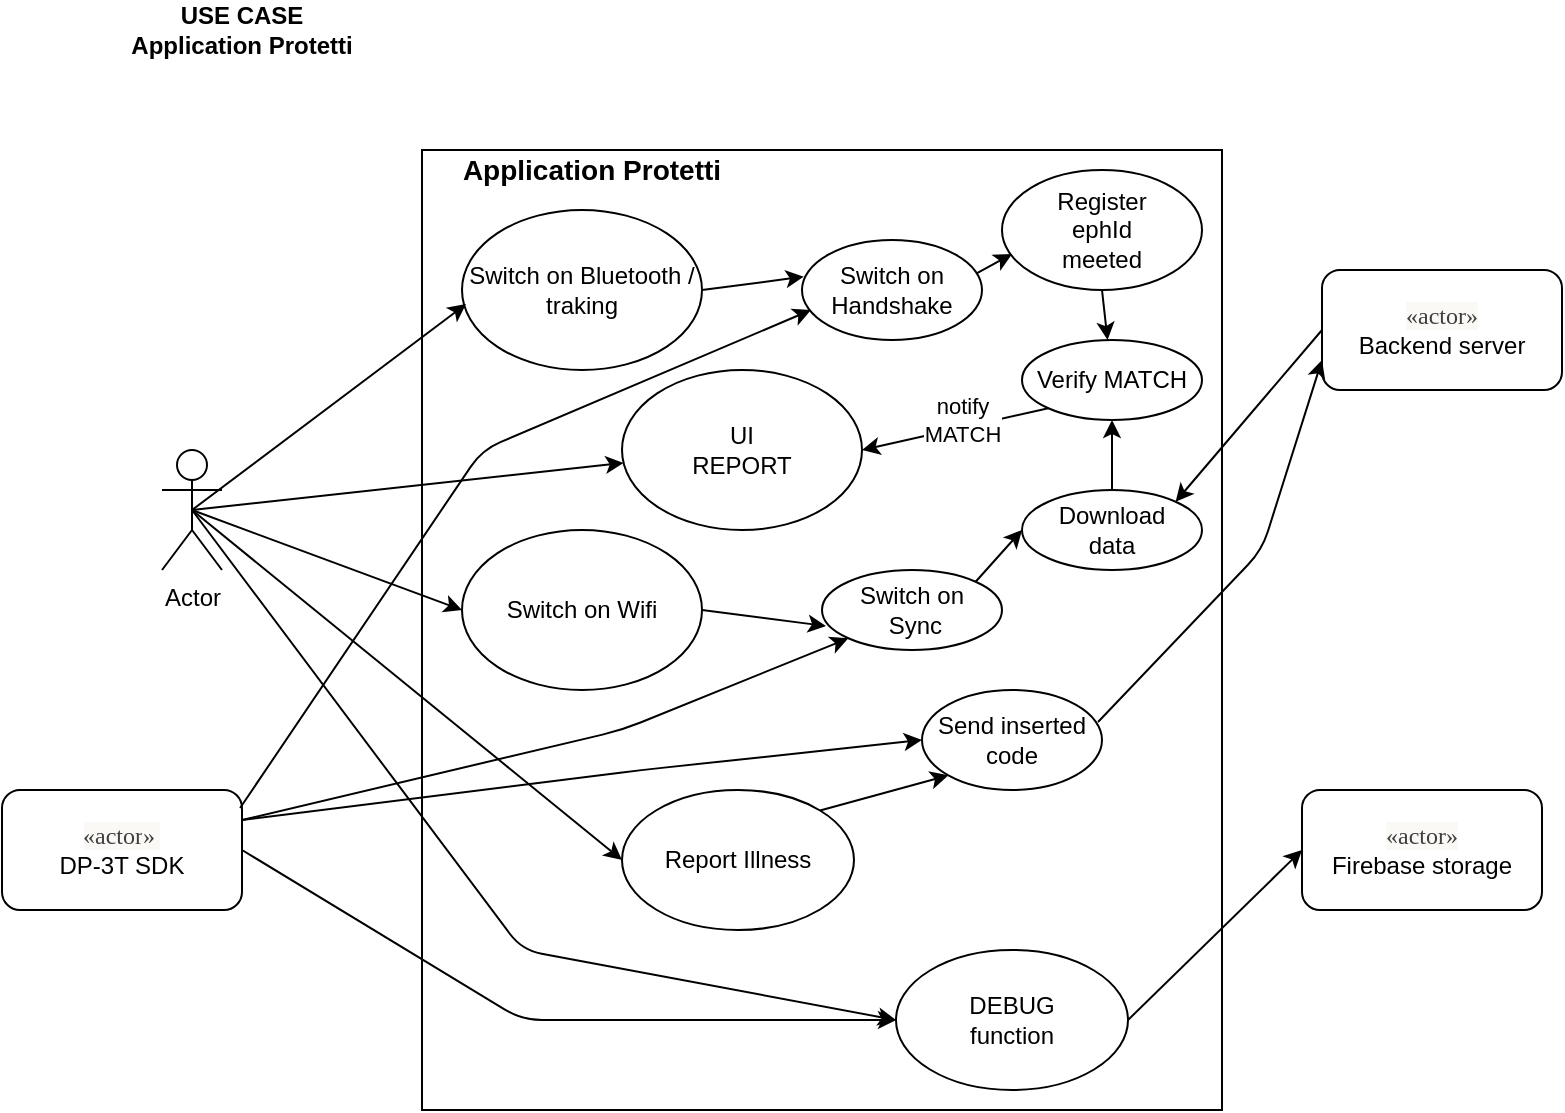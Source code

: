 <mxfile version="13.0.9" type="google"><diagram id="h_8oGnW9P9lQt5fAS8KY" name="Page-1"><mxGraphModel dx="1990" dy="769" grid="1" gridSize="10" guides="1" tooltips="1" connect="1" arrows="1" fold="1" page="1" pageScale="1" pageWidth="827" pageHeight="1169" math="0" shadow="0"><root><mxCell id="0"/><mxCell id="1" parent="0"/><mxCell id="e3-DG2b1zYi9i2cdS-66-1" value="Actor" style="shape=umlActor;verticalLabelPosition=bottom;labelBackgroundColor=#ffffff;verticalAlign=top;html=1;outlineConnect=0;" parent="1" vertex="1"><mxGeometry x="110" y="240" width="30" height="60" as="geometry"/></mxCell><mxCell id="e3-DG2b1zYi9i2cdS-66-2" value="&lt;font&gt;&lt;span style=&quot;font-size: 12px ; color: rgb(62 , 63 , 62) ; font-family: &amp;#34;crimson text&amp;#34; , &amp;#34;garamond&amp;#34; , &amp;#34;times new roman&amp;#34; , serif ; text-align: left ; background-color: rgb(250 , 249 , 246)&quot;&gt;«actor&lt;/span&gt;&lt;span style=&quot;color: rgb(62 , 63 , 62) ; font-family: &amp;#34;crimson text&amp;#34; , &amp;#34;garamond&amp;#34; , &amp;#34;times new roman&amp;#34; , serif ; text-align: left ; background-color: rgb(250 , 249 , 246)&quot;&gt;&lt;font style=&quot;font-size: 12px&quot;&gt;»&lt;/font&gt;&lt;/span&gt;&lt;span style=&quot;font-size: 12px ; color: rgb(62 , 63 , 62) ; font-family: &amp;#34;crimson text&amp;#34; , &amp;#34;garamond&amp;#34; , &amp;#34;times new roman&amp;#34; , serif ; text-align: left ; background-color: rgb(250 , 249 , 246)&quot;&gt;&amp;nbsp;&lt;br&gt;&lt;/span&gt;DP-3T SDK&lt;/font&gt;" style="rounded=1;whiteSpace=wrap;html=1;" parent="1" vertex="1"><mxGeometry x="30" y="410" width="120" height="60" as="geometry"/></mxCell><mxCell id="e3-DG2b1zYi9i2cdS-66-3" value="" style="rounded=0;whiteSpace=wrap;html=1;" parent="1" vertex="1"><mxGeometry x="240" y="90" width="400" height="480" as="geometry"/></mxCell><mxCell id="e3-DG2b1zYi9i2cdS-66-4" value="Switch on Bluetooth / traking" style="ellipse;whiteSpace=wrap;html=1;" parent="1" vertex="1"><mxGeometry x="260" y="120" width="120" height="80" as="geometry"/></mxCell><mxCell id="e3-DG2b1zYi9i2cdS-66-5" value="" style="endArrow=classic;html=1;entryX=0.017;entryY=0.588;entryDx=0;entryDy=0;entryPerimeter=0;exitX=0.5;exitY=0.5;exitDx=0;exitDy=0;exitPerimeter=0;" parent="1" source="e3-DG2b1zYi9i2cdS-66-1" target="e3-DG2b1zYi9i2cdS-66-4" edge="1"><mxGeometry width="50" height="50" relative="1" as="geometry"><mxPoint x="340" y="380" as="sourcePoint"/><mxPoint x="390" y="330" as="targetPoint"/></mxGeometry></mxCell><mxCell id="e3-DG2b1zYi9i2cdS-66-6" value="" style="endArrow=classic;html=1;entryX=0.05;entryY=0.7;entryDx=0;entryDy=0;exitX=0.992;exitY=0.15;exitDx=0;exitDy=0;exitPerimeter=0;entryPerimeter=0;" parent="1" source="e3-DG2b1zYi9i2cdS-66-2" target="e3-DG2b1zYi9i2cdS-66-7" edge="1"><mxGeometry width="50" height="50" relative="1" as="geometry"><mxPoint x="135" y="280" as="sourcePoint"/><mxPoint x="272.04" y="177.04" as="targetPoint"/><Array as="points"><mxPoint x="270" y="240"/></Array></mxGeometry></mxCell><mxCell id="e3-DG2b1zYi9i2cdS-66-7" value="Switch on&lt;br&gt;Handshake" style="ellipse;whiteSpace=wrap;html=1;" parent="1" vertex="1"><mxGeometry x="430" y="135" width="90" height="50" as="geometry"/></mxCell><mxCell id="e3-DG2b1zYi9i2cdS-66-8" value="Register&lt;br&gt;ephId&lt;br&gt;meeted" style="ellipse;whiteSpace=wrap;html=1;" parent="1" vertex="1"><mxGeometry x="530" y="100" width="100" height="60" as="geometry"/></mxCell><mxCell id="e3-DG2b1zYi9i2cdS-66-9" value="" style="endArrow=classic;html=1;entryX=0.01;entryY=0.367;entryDx=0;entryDy=0;entryPerimeter=0;exitX=1;exitY=0.5;exitDx=0;exitDy=0;" parent="1" source="e3-DG2b1zYi9i2cdS-66-4" target="e3-DG2b1zYi9i2cdS-66-7" edge="1"><mxGeometry width="50" height="50" relative="1" as="geometry"><mxPoint x="135" y="280" as="sourcePoint"/><mxPoint x="272.04" y="177.04" as="targetPoint"/></mxGeometry></mxCell><mxCell id="e3-DG2b1zYi9i2cdS-66-10" value="" style="endArrow=classic;html=1;entryX=0.05;entryY=0.7;entryDx=0;entryDy=0;entryPerimeter=0;exitX=0.97;exitY=0.333;exitDx=0;exitDy=0;exitPerimeter=0;" parent="1" source="e3-DG2b1zYi9i2cdS-66-7" target="e3-DG2b1zYi9i2cdS-66-8" edge="1"><mxGeometry width="50" height="50" relative="1" as="geometry"><mxPoint x="145" y="290" as="sourcePoint"/><mxPoint x="282.04" y="187.04" as="targetPoint"/></mxGeometry></mxCell><mxCell id="e3-DG2b1zYi9i2cdS-66-11" value="Switch on Wifi" style="ellipse;whiteSpace=wrap;html=1;" parent="1" vertex="1"><mxGeometry x="260" y="280" width="120" height="80" as="geometry"/></mxCell><mxCell id="e3-DG2b1zYi9i2cdS-66-12" value="" style="endArrow=classic;html=1;exitX=1;exitY=0.25;exitDx=0;exitDy=0;entryX=0;entryY=1;entryDx=0;entryDy=0;" parent="1" source="e3-DG2b1zYi9i2cdS-66-2" target="e3-DG2b1zYi9i2cdS-66-14" edge="1"><mxGeometry width="50" height="50" relative="1" as="geometry"><mxPoint x="189.04" y="399" as="sourcePoint"/><mxPoint x="190" y="450" as="targetPoint"/><Array as="points"><mxPoint x="340" y="380"/></Array></mxGeometry></mxCell><mxCell id="e3-DG2b1zYi9i2cdS-66-13" value="" style="endArrow=classic;html=1;entryX=0;entryY=0.5;entryDx=0;entryDy=0;exitX=0.5;exitY=0.5;exitDx=0;exitDy=0;exitPerimeter=0;" parent="1" source="e3-DG2b1zYi9i2cdS-66-1" target="e3-DG2b1zYi9i2cdS-66-11" edge="1"><mxGeometry width="50" height="50" relative="1" as="geometry"><mxPoint x="135" y="280" as="sourcePoint"/><mxPoint x="272.04" y="177.04" as="targetPoint"/></mxGeometry></mxCell><mxCell id="e3-DG2b1zYi9i2cdS-66-14" value="Switch on&lt;br&gt;&amp;nbsp;Sync" style="ellipse;whiteSpace=wrap;html=1;" parent="1" vertex="1"><mxGeometry x="440" y="300" width="90" height="40" as="geometry"/></mxCell><mxCell id="e3-DG2b1zYi9i2cdS-66-15" value="" style="endArrow=classic;html=1;entryX=0.022;entryY=0.7;entryDx=0;entryDy=0;exitX=1;exitY=0.5;exitDx=0;exitDy=0;entryPerimeter=0;" parent="1" source="e3-DG2b1zYi9i2cdS-66-11" target="e3-DG2b1zYi9i2cdS-66-14" edge="1"><mxGeometry width="50" height="50" relative="1" as="geometry"><mxPoint x="135" y="280" as="sourcePoint"/><mxPoint x="290" y="300" as="targetPoint"/></mxGeometry></mxCell><mxCell id="e3-DG2b1zYi9i2cdS-66-16" value="&lt;span style=&quot;color: rgb(62 , 63 , 62) ; font-family: &amp;#34;crimson text&amp;#34; , &amp;#34;garamond&amp;#34; , &amp;#34;times new roman&amp;#34; , serif ; text-align: left ; background-color: rgb(250 , 249 , 246)&quot;&gt;«actor&lt;/span&gt;&lt;span style=&quot;color: rgb(62 , 63 , 62) ; font-family: &amp;#34;crimson text&amp;#34; , &amp;#34;garamond&amp;#34; , &amp;#34;times new roman&amp;#34; , serif ; text-align: left ; background-color: rgb(250 , 249 , 246)&quot;&gt;»&lt;br&gt;&lt;/span&gt;Backend server" style="rounded=1;whiteSpace=wrap;html=1;" parent="1" vertex="1"><mxGeometry x="690" y="150" width="120" height="60" as="geometry"/></mxCell><mxCell id="e3-DG2b1zYi9i2cdS-66-17" value="Download&lt;br&gt;data" style="ellipse;whiteSpace=wrap;html=1;" parent="1" vertex="1"><mxGeometry x="540" y="260" width="90" height="40" as="geometry"/></mxCell><mxCell id="e3-DG2b1zYi9i2cdS-66-18" value="" style="endArrow=classic;html=1;entryX=1;entryY=0;entryDx=0;entryDy=0;exitX=0;exitY=0.5;exitDx=0;exitDy=0;" parent="1" source="e3-DG2b1zYi9i2cdS-66-16" target="e3-DG2b1zYi9i2cdS-66-17" edge="1"><mxGeometry width="50" height="50" relative="1" as="geometry"><mxPoint x="517" y="189.98" as="sourcePoint"/><mxPoint x="545" y="172" as="targetPoint"/></mxGeometry></mxCell><mxCell id="e3-DG2b1zYi9i2cdS-66-19" value="&lt;b&gt;&lt;font style=&quot;font-size: 14px&quot;&gt;Application Protetti&lt;/font&gt;&lt;/b&gt;" style="text;html=1;strokeColor=none;fillColor=none;align=center;verticalAlign=middle;whiteSpace=wrap;rounded=0;" parent="1" vertex="1"><mxGeometry x="250" y="90" width="150" height="20" as="geometry"/></mxCell><mxCell id="e3-DG2b1zYi9i2cdS-66-20" value="" style="endArrow=classic;html=1;entryX=0;entryY=0.5;entryDx=0;entryDy=0;exitX=1;exitY=0;exitDx=0;exitDy=0;" parent="1" source="e3-DG2b1zYi9i2cdS-66-14" target="e3-DG2b1zYi9i2cdS-66-17" edge="1"><mxGeometry width="50" height="50" relative="1" as="geometry"><mxPoint x="410" y="300" as="sourcePoint"/><mxPoint x="450" y="270" as="targetPoint"/></mxGeometry></mxCell><mxCell id="e3-DG2b1zYi9i2cdS-66-21" value="Report Illness" style="ellipse;whiteSpace=wrap;html=1;" parent="1" vertex="1"><mxGeometry x="340" y="410" width="116" height="70" as="geometry"/></mxCell><mxCell id="e3-DG2b1zYi9i2cdS-66-22" value="" style="endArrow=classic;html=1;entryX=0;entryY=0.5;entryDx=0;entryDy=0;exitX=0.5;exitY=0.5;exitDx=0;exitDy=0;exitPerimeter=0;" parent="1" source="e3-DG2b1zYi9i2cdS-66-1" target="e3-DG2b1zYi9i2cdS-66-21" edge="1"><mxGeometry width="50" height="50" relative="1" as="geometry"><mxPoint x="130" y="270" as="sourcePoint"/><mxPoint x="290" y="300" as="targetPoint"/></mxGeometry></mxCell><mxCell id="e3-DG2b1zYi9i2cdS-66-23" value="Send inserted&lt;br&gt;code" style="ellipse;whiteSpace=wrap;html=1;" parent="1" vertex="1"><mxGeometry x="490" y="360" width="90" height="50" as="geometry"/></mxCell><mxCell id="e3-DG2b1zYi9i2cdS-66-24" value="" style="endArrow=classic;html=1;entryX=0;entryY=0.5;entryDx=0;entryDy=0;exitX=1;exitY=0.25;exitDx=0;exitDy=0;" parent="1" source="e3-DG2b1zYi9i2cdS-66-2" target="e3-DG2b1zYi9i2cdS-66-23" edge="1"><mxGeometry width="50" height="50" relative="1" as="geometry"><mxPoint x="140" y="280" as="sourcePoint"/><mxPoint x="304" y="425" as="targetPoint"/><Array as="points"><mxPoint x="350" y="400"/></Array></mxGeometry></mxCell><mxCell id="e3-DG2b1zYi9i2cdS-66-25" value="" style="endArrow=classic;html=1;entryX=0;entryY=0.75;entryDx=0;entryDy=0;exitX=0.978;exitY=0.32;exitDx=0;exitDy=0;exitPerimeter=0;" parent="1" source="e3-DG2b1zYi9i2cdS-66-23" target="e3-DG2b1zYi9i2cdS-66-16" edge="1"><mxGeometry width="50" height="50" relative="1" as="geometry"><mxPoint x="526.82" y="255.858" as="sourcePoint"/><mxPoint x="550" y="220" as="targetPoint"/><Array as="points"><mxPoint x="660" y="290"/></Array></mxGeometry></mxCell><mxCell id="e3-DG2b1zYi9i2cdS-66-26" value="" style="endArrow=classic;html=1;entryX=0;entryY=1;entryDx=0;entryDy=0;exitX=1;exitY=0;exitDx=0;exitDy=0;" parent="1" source="e3-DG2b1zYi9i2cdS-66-21" target="e3-DG2b1zYi9i2cdS-66-23" edge="1"><mxGeometry width="50" height="50" relative="1" as="geometry"><mxPoint x="160" y="435" as="sourcePoint"/><mxPoint x="460" y="345" as="targetPoint"/><Array as="points"/></mxGeometry></mxCell><mxCell id="e3-DG2b1zYi9i2cdS-66-27" value="Verify MATCH" style="ellipse;whiteSpace=wrap;html=1;" parent="1" vertex="1"><mxGeometry x="540" y="185" width="90" height="40" as="geometry"/></mxCell><mxCell id="e3-DG2b1zYi9i2cdS-66-28" value="" style="endArrow=classic;html=1;exitX=0.5;exitY=1;exitDx=0;exitDy=0;" parent="1" source="e3-DG2b1zYi9i2cdS-66-8" target="e3-DG2b1zYi9i2cdS-66-27" edge="1"><mxGeometry width="50" height="50" relative="1" as="geometry"><mxPoint x="410" y="300" as="sourcePoint"/><mxPoint x="450" y="300" as="targetPoint"/></mxGeometry></mxCell><mxCell id="e3-DG2b1zYi9i2cdS-66-29" value="" style="endArrow=classic;html=1;exitX=0.5;exitY=0;exitDx=0;exitDy=0;entryX=0.5;entryY=1;entryDx=0;entryDy=0;" parent="1" source="e3-DG2b1zYi9i2cdS-66-17" target="e3-DG2b1zYi9i2cdS-66-27" edge="1"><mxGeometry width="50" height="50" relative="1" as="geometry"><mxPoint x="590" y="170" as="sourcePoint"/><mxPoint x="574.762" y="200.476" as="targetPoint"/></mxGeometry></mxCell><mxCell id="e3-DG2b1zYi9i2cdS-66-30" value="UI&lt;br&gt;REPORT" style="ellipse;whiteSpace=wrap;html=1;" parent="1" vertex="1"><mxGeometry x="340" y="200" width="120" height="80" as="geometry"/></mxCell><mxCell id="e3-DG2b1zYi9i2cdS-66-31" value="" style="endArrow=classic;html=1;exitX=0;exitY=1;exitDx=0;exitDy=0;entryX=1;entryY=0.5;entryDx=0;entryDy=0;" parent="1" source="e3-DG2b1zYi9i2cdS-66-27" target="e3-DG2b1zYi9i2cdS-66-30" edge="1"><mxGeometry width="50" height="50" relative="1" as="geometry"><mxPoint x="340" y="380" as="sourcePoint"/><mxPoint x="390" y="330" as="targetPoint"/></mxGeometry></mxCell><mxCell id="e3-DG2b1zYi9i2cdS-66-32" value="notify&lt;br&gt;MATCH" style="edgeLabel;html=1;align=center;verticalAlign=middle;resizable=0;points=[];" parent="e3-DG2b1zYi9i2cdS-66-31" vertex="1" connectable="0"><mxGeometry x="-0.325" y="-3" relative="1" as="geometry"><mxPoint x="-11.3" y="1.8" as="offset"/></mxGeometry></mxCell><mxCell id="e3-DG2b1zYi9i2cdS-66-33" value="" style="endArrow=classic;html=1;exitX=0.5;exitY=0.5;exitDx=0;exitDy=0;exitPerimeter=0;" parent="1" source="e3-DG2b1zYi9i2cdS-66-1" target="e3-DG2b1zYi9i2cdS-66-30" edge="1"><mxGeometry width="50" height="50" relative="1" as="geometry"><mxPoint x="135" y="280" as="sourcePoint"/><mxPoint x="270" y="340" as="targetPoint"/></mxGeometry></mxCell><mxCell id="e3-DG2b1zYi9i2cdS-66-34" value="DEBUG&lt;br&gt;function" style="ellipse;whiteSpace=wrap;html=1;" parent="1" vertex="1"><mxGeometry x="477" y="490" width="116" height="70" as="geometry"/></mxCell><mxCell id="e3-DG2b1zYi9i2cdS-66-35" value="" style="endArrow=classic;html=1;entryX=0;entryY=0.5;entryDx=0;entryDy=0;exitX=0.5;exitY=0.5;exitDx=0;exitDy=0;exitPerimeter=0;" parent="1" source="e3-DG2b1zYi9i2cdS-66-1" target="e3-DG2b1zYi9i2cdS-66-34" edge="1"><mxGeometry width="50" height="50" relative="1" as="geometry"><mxPoint x="135" y="280" as="sourcePoint"/><mxPoint x="316" y="455" as="targetPoint"/><Array as="points"><mxPoint x="290" y="490"/></Array></mxGeometry></mxCell><mxCell id="e3-DG2b1zYi9i2cdS-66-36" value="" style="endArrow=classic;html=1;entryX=0;entryY=0.5;entryDx=0;entryDy=0;exitX=1;exitY=0.5;exitDx=0;exitDy=0;" parent="1" source="e3-DG2b1zYi9i2cdS-66-2" target="e3-DG2b1zYi9i2cdS-66-34" edge="1"><mxGeometry width="50" height="50" relative="1" as="geometry"><mxPoint x="135" y="280" as="sourcePoint"/><mxPoint x="316" y="455" as="targetPoint"/><Array as="points"><mxPoint x="290" y="525"/></Array></mxGeometry></mxCell><mxCell id="e3-DG2b1zYi9i2cdS-66-37" value="&lt;b&gt;USE CASE&lt;br&gt;Application Protetti&lt;br&gt;&lt;/b&gt;" style="text;html=1;strokeColor=none;fillColor=none;align=center;verticalAlign=middle;whiteSpace=wrap;rounded=0;" parent="1" vertex="1"><mxGeometry x="90" y="20" width="120" height="20" as="geometry"/></mxCell><mxCell id="5Ba6Ga47bMvdaDRNpCSX-1" value="&lt;span style=&quot;color: rgb(62 , 63 , 62) ; font-family: &amp;#34;crimson text&amp;#34; , &amp;#34;garamond&amp;#34; , &amp;#34;times new roman&amp;#34; , serif ; text-align: left ; background-color: rgb(250 , 249 , 246)&quot;&gt;«actor&lt;/span&gt;&lt;span style=&quot;color: rgb(62 , 63 , 62) ; font-family: &amp;#34;crimson text&amp;#34; , &amp;#34;garamond&amp;#34; , &amp;#34;times new roman&amp;#34; , serif ; text-align: left ; background-color: rgb(250 , 249 , 246)&quot;&gt;»&lt;br&gt;&lt;/span&gt;Firebase storage" style="rounded=1;whiteSpace=wrap;html=1;" vertex="1" parent="1"><mxGeometry x="680" y="410" width="120" height="60" as="geometry"/></mxCell><mxCell id="5Ba6Ga47bMvdaDRNpCSX-2" value="" style="endArrow=classic;html=1;entryX=0;entryY=0.5;entryDx=0;entryDy=0;exitX=1;exitY=0.5;exitDx=0;exitDy=0;" edge="1" parent="1" source="e3-DG2b1zYi9i2cdS-66-34" target="5Ba6Ga47bMvdaDRNpCSX-1"><mxGeometry width="50" height="50" relative="1" as="geometry"><mxPoint x="700" y="190" as="sourcePoint"/><mxPoint x="626.82" y="265.858" as="targetPoint"/></mxGeometry></mxCell></root></mxGraphModel></diagram></mxfile>